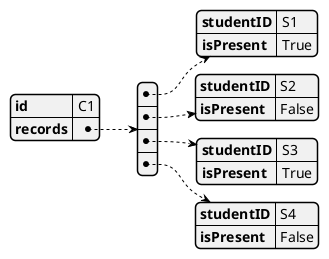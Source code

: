 @startjson
{
  "id": "C1",
  "records": [
      { "studentID": "S1", "isPresent": "True" }, { "studentID": "S2", "isPresent": "False" },
      { "studentID": "S3", "isPresent": "True" }, { "studentID": "S4", "isPresent": "False" }
  ]
}
@endjson